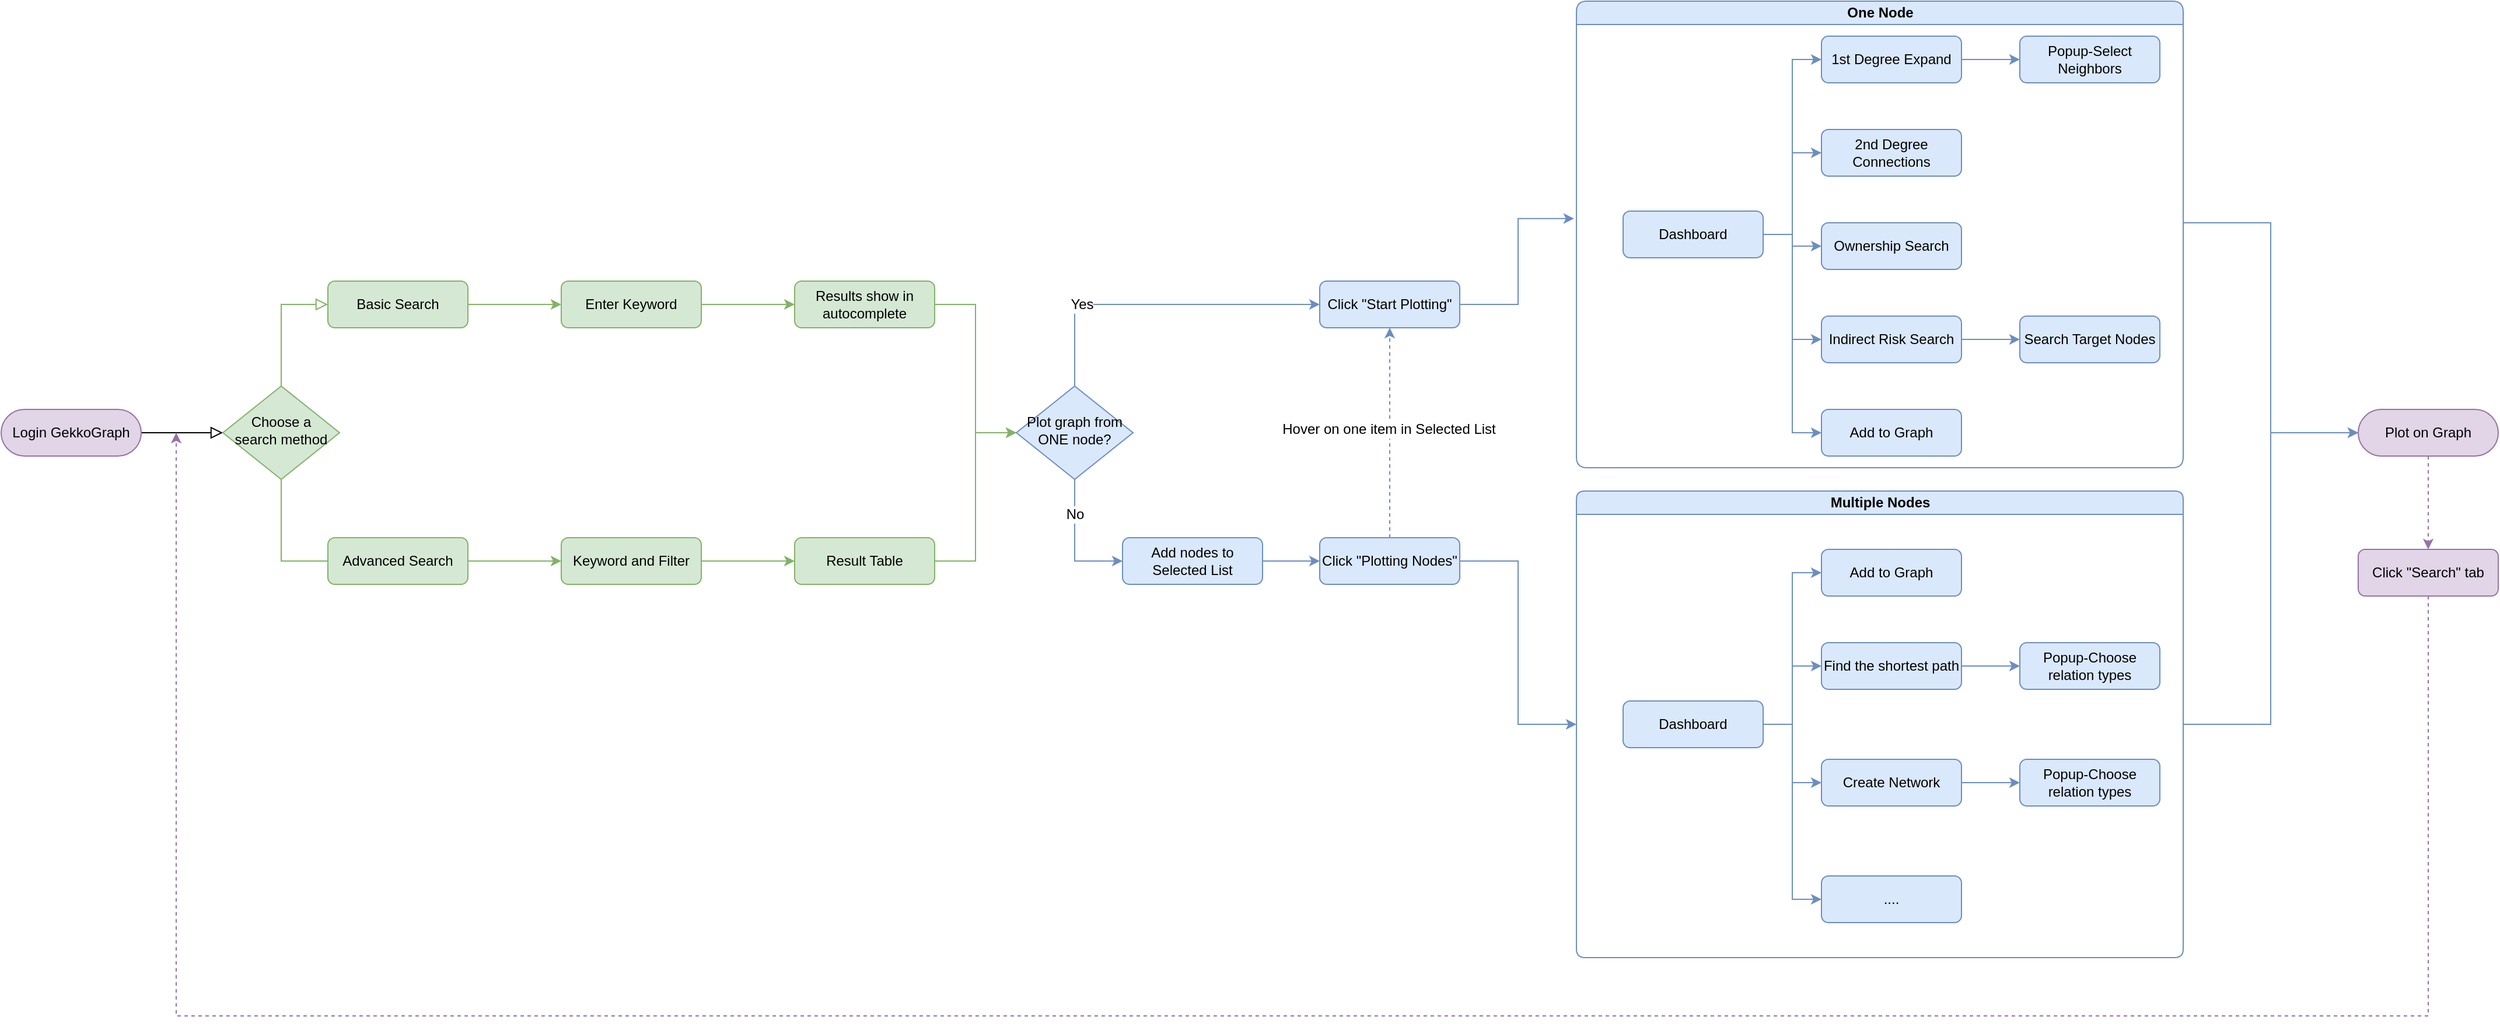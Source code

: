 <mxfile version="14.0.0" type="github">
  <diagram id="C5RBs43oDa-KdzZeNtuy" name="Page-1">
    <mxGraphModel dx="1965" dy="2454" grid="1" gridSize="10" guides="1" tooltips="1" connect="1" arrows="1" fold="1" page="1" pageScale="1" pageWidth="827" pageHeight="1169" math="0" shadow="0">
      <root>
        <mxCell id="WIyWlLk6GJQsqaUBKTNV-0" />
        <mxCell id="WIyWlLk6GJQsqaUBKTNV-1" parent="WIyWlLk6GJQsqaUBKTNV-0" />
        <mxCell id="WIyWlLk6GJQsqaUBKTNV-2" value="" style="rounded=0;html=1;jettySize=auto;orthogonalLoop=1;fontSize=11;endArrow=block;endFill=0;endSize=8;strokeWidth=1;shadow=0;labelBackgroundColor=none;edgeStyle=orthogonalEdgeStyle;" parent="WIyWlLk6GJQsqaUBKTNV-1" source="WIyWlLk6GJQsqaUBKTNV-3" target="WIyWlLk6GJQsqaUBKTNV-6" edge="1">
          <mxGeometry relative="1" as="geometry" />
        </mxCell>
        <mxCell id="WIyWlLk6GJQsqaUBKTNV-3" value="Login GekkoGraph" style="rounded=1;whiteSpace=wrap;html=1;fontSize=12;glass=0;strokeWidth=1;shadow=0;arcSize=50;fillColor=#e1d5e7;strokeColor=#9673a6;" parent="WIyWlLk6GJQsqaUBKTNV-1" vertex="1">
          <mxGeometry x="160" y="-640" width="120" height="40" as="geometry" />
        </mxCell>
        <mxCell id="WIyWlLk6GJQsqaUBKTNV-4" value="" style="rounded=0;html=1;jettySize=auto;orthogonalLoop=1;fontSize=11;endArrow=block;endFill=0;endSize=8;strokeWidth=1;shadow=0;labelBackgroundColor=none;edgeStyle=orthogonalEdgeStyle;entryX=0;entryY=0.5;entryDx=0;entryDy=0;fillColor=#d5e8d4;strokeColor=#82b366;" parent="WIyWlLk6GJQsqaUBKTNV-1" source="WIyWlLk6GJQsqaUBKTNV-6" target="WIyWlLk6GJQsqaUBKTNV-12" edge="1">
          <mxGeometry y="20" relative="1" as="geometry">
            <mxPoint as="offset" />
            <mxPoint x="570.034" y="-569.972" as="targetPoint" />
            <Array as="points">
              <mxPoint x="400" y="-510" />
              <mxPoint x="540" y="-510" />
            </Array>
          </mxGeometry>
        </mxCell>
        <mxCell id="WIyWlLk6GJQsqaUBKTNV-5" value="" style="edgeStyle=orthogonalEdgeStyle;rounded=0;html=1;jettySize=auto;orthogonalLoop=1;fontSize=11;endArrow=block;endFill=0;endSize=8;strokeWidth=1;shadow=0;labelBackgroundColor=none;entryX=0;entryY=0.5;entryDx=0;entryDy=0;fillColor=#d5e8d4;strokeColor=#82b366;" parent="WIyWlLk6GJQsqaUBKTNV-1" source="WIyWlLk6GJQsqaUBKTNV-6" target="WIyWlLk6GJQsqaUBKTNV-7" edge="1">
          <mxGeometry y="10" relative="1" as="geometry">
            <mxPoint as="offset" />
            <Array as="points">
              <mxPoint x="400" y="-730" />
            </Array>
          </mxGeometry>
        </mxCell>
        <mxCell id="WIyWlLk6GJQsqaUBKTNV-6" value="Choose a search method" style="rhombus;whiteSpace=wrap;html=1;shadow=0;fontFamily=Helvetica;fontSize=12;align=center;strokeWidth=1;spacing=6;spacingTop=-4;fillColor=#d5e8d4;strokeColor=#82b366;" parent="WIyWlLk6GJQsqaUBKTNV-1" vertex="1">
          <mxGeometry x="350" y="-660" width="100" height="80" as="geometry" />
        </mxCell>
        <mxCell id="0FU5Pp-i_h0f7p2sPTCY-2" value="" style="edgeStyle=orthogonalEdgeStyle;rounded=0;orthogonalLoop=1;jettySize=auto;html=1;entryX=0;entryY=0.5;entryDx=0;entryDy=0;fillColor=#d5e8d4;strokeColor=#82b366;" parent="WIyWlLk6GJQsqaUBKTNV-1" source="WIyWlLk6GJQsqaUBKTNV-7" target="0FU5Pp-i_h0f7p2sPTCY-3" edge="1">
          <mxGeometry relative="1" as="geometry">
            <mxPoint x="640" y="-730" as="targetPoint" />
          </mxGeometry>
        </mxCell>
        <mxCell id="WIyWlLk6GJQsqaUBKTNV-7" value="Basic Search" style="rounded=1;whiteSpace=wrap;html=1;fontSize=12;glass=0;strokeWidth=1;shadow=0;fillColor=#d5e8d4;strokeColor=#82b366;" parent="WIyWlLk6GJQsqaUBKTNV-1" vertex="1">
          <mxGeometry x="440" y="-750" width="120" height="40" as="geometry" />
        </mxCell>
        <mxCell id="0FU5Pp-i_h0f7p2sPTCY-8" value="" style="edgeStyle=orthogonalEdgeStyle;rounded=0;orthogonalLoop=1;jettySize=auto;html=1;entryX=0;entryY=0.5;entryDx=0;entryDy=0;fillColor=#d5e8d4;strokeColor=#82b366;" parent="WIyWlLk6GJQsqaUBKTNV-1" source="WIyWlLk6GJQsqaUBKTNV-12" target="0FU5Pp-i_h0f7p2sPTCY-9" edge="1">
          <mxGeometry relative="1" as="geometry">
            <mxPoint x="640" y="-510" as="targetPoint" />
          </mxGeometry>
        </mxCell>
        <mxCell id="WIyWlLk6GJQsqaUBKTNV-12" value="Advanced Search" style="rounded=1;whiteSpace=wrap;html=1;fontSize=12;glass=0;strokeWidth=1;shadow=0;fillColor=#d5e8d4;strokeColor=#82b366;" parent="WIyWlLk6GJQsqaUBKTNV-1" vertex="1">
          <mxGeometry x="440" y="-530" width="120" height="40" as="geometry" />
        </mxCell>
        <mxCell id="0FU5Pp-i_h0f7p2sPTCY-5" value="" style="edgeStyle=orthogonalEdgeStyle;rounded=0;orthogonalLoop=1;jettySize=auto;html=1;entryX=0;entryY=0.5;entryDx=0;entryDy=0;fillColor=#d5e8d4;strokeColor=#82b366;" parent="WIyWlLk6GJQsqaUBKTNV-1" source="0FU5Pp-i_h0f7p2sPTCY-3" target="0FU5Pp-i_h0f7p2sPTCY-6" edge="1">
          <mxGeometry relative="1" as="geometry">
            <mxPoint x="840" y="-730" as="targetPoint" />
          </mxGeometry>
        </mxCell>
        <mxCell id="0FU5Pp-i_h0f7p2sPTCY-3" value="Enter Keyword" style="rounded=1;whiteSpace=wrap;html=1;fontSize=12;glass=0;strokeWidth=1;shadow=0;fillColor=#d5e8d4;strokeColor=#82b366;" parent="WIyWlLk6GJQsqaUBKTNV-1" vertex="1">
          <mxGeometry x="640" y="-750" width="120" height="40" as="geometry" />
        </mxCell>
        <mxCell id="0FU5Pp-i_h0f7p2sPTCY-13" style="edgeStyle=orthogonalEdgeStyle;rounded=0;orthogonalLoop=1;jettySize=auto;html=1;entryX=0;entryY=0.5;entryDx=0;entryDy=0;fillColor=#d5e8d4;strokeColor=#82b366;" parent="WIyWlLk6GJQsqaUBKTNV-1" source="0FU5Pp-i_h0f7p2sPTCY-6" target="0FU5Pp-i_h0f7p2sPTCY-12" edge="1">
          <mxGeometry relative="1" as="geometry" />
        </mxCell>
        <mxCell id="0FU5Pp-i_h0f7p2sPTCY-6" value="Results show in autocomplete" style="rounded=1;whiteSpace=wrap;html=1;fontSize=12;glass=0;strokeWidth=1;shadow=0;fillColor=#d5e8d4;strokeColor=#82b366;" parent="WIyWlLk6GJQsqaUBKTNV-1" vertex="1">
          <mxGeometry x="840" y="-750" width="120" height="40" as="geometry" />
        </mxCell>
        <mxCell id="0FU5Pp-i_h0f7p2sPTCY-10" style="edgeStyle=orthogonalEdgeStyle;rounded=0;orthogonalLoop=1;jettySize=auto;html=1;entryX=0;entryY=0.5;entryDx=0;entryDy=0;fillColor=#d5e8d4;strokeColor=#82b366;" parent="WIyWlLk6GJQsqaUBKTNV-1" source="0FU5Pp-i_h0f7p2sPTCY-9" target="0FU5Pp-i_h0f7p2sPTCY-11" edge="1">
          <mxGeometry relative="1" as="geometry">
            <mxPoint x="840" y="-510" as="targetPoint" />
          </mxGeometry>
        </mxCell>
        <mxCell id="0FU5Pp-i_h0f7p2sPTCY-9" value="Keyword and Filter" style="rounded=1;whiteSpace=wrap;html=1;fontSize=12;glass=0;strokeWidth=1;shadow=0;fillColor=#d5e8d4;strokeColor=#82b366;" parent="WIyWlLk6GJQsqaUBKTNV-1" vertex="1">
          <mxGeometry x="640" y="-530" width="120" height="40" as="geometry" />
        </mxCell>
        <mxCell id="0FU5Pp-i_h0f7p2sPTCY-14" style="edgeStyle=orthogonalEdgeStyle;rounded=0;orthogonalLoop=1;jettySize=auto;html=1;entryX=0;entryY=0.5;entryDx=0;entryDy=0;fillColor=#d5e8d4;strokeColor=#82b366;" parent="WIyWlLk6GJQsqaUBKTNV-1" source="0FU5Pp-i_h0f7p2sPTCY-11" target="0FU5Pp-i_h0f7p2sPTCY-12" edge="1">
          <mxGeometry relative="1" as="geometry" />
        </mxCell>
        <mxCell id="0FU5Pp-i_h0f7p2sPTCY-11" value="Result Table" style="rounded=1;whiteSpace=wrap;html=1;fontSize=12;glass=0;strokeWidth=1;shadow=0;fillColor=#d5e8d4;strokeColor=#82b366;" parent="WIyWlLk6GJQsqaUBKTNV-1" vertex="1">
          <mxGeometry x="840" y="-530" width="120" height="40" as="geometry" />
        </mxCell>
        <mxCell id="0FU5Pp-i_h0f7p2sPTCY-16" style="edgeStyle=orthogonalEdgeStyle;rounded=0;orthogonalLoop=1;jettySize=auto;html=1;entryX=0;entryY=0.5;entryDx=0;entryDy=0;fontSize=12;fillColor=#dae8fc;strokeColor=#6c8ebf;" parent="WIyWlLk6GJQsqaUBKTNV-1" source="0FU5Pp-i_h0f7p2sPTCY-12" target="0FU5Pp-i_h0f7p2sPTCY-15" edge="1">
          <mxGeometry relative="1" as="geometry">
            <Array as="points">
              <mxPoint x="1080" y="-620" />
              <mxPoint x="1080" y="-730" />
            </Array>
          </mxGeometry>
        </mxCell>
        <mxCell id="0FU5Pp-i_h0f7p2sPTCY-17" value="Yes" style="edgeLabel;html=1;align=center;verticalAlign=middle;resizable=0;points=[];fontSize=12;" parent="0FU5Pp-i_h0f7p2sPTCY-16" vertex="1" connectable="0">
          <mxGeometry x="-0.457" relative="1" as="geometry">
            <mxPoint as="offset" />
          </mxGeometry>
        </mxCell>
        <mxCell id="0FU5Pp-i_h0f7p2sPTCY-12" value="Plot graph from ONE node?" style="rhombus;whiteSpace=wrap;html=1;shadow=0;fontFamily=Helvetica;fontSize=12;align=center;strokeWidth=1;spacing=6;spacingTop=-4;fillColor=#dae8fc;strokeColor=#6c8ebf;" parent="WIyWlLk6GJQsqaUBKTNV-1" vertex="1">
          <mxGeometry x="1030" y="-660" width="100" height="80" as="geometry" />
        </mxCell>
        <mxCell id="0FU5Pp-i_h0f7p2sPTCY-23" style="edgeStyle=orthogonalEdgeStyle;rounded=0;orthogonalLoop=1;jettySize=auto;html=1;exitX=1;exitY=0.5;exitDx=0;exitDy=0;entryX=-0.004;entryY=0.466;entryDx=0;entryDy=0;entryPerimeter=0;fillColor=#dae8fc;strokeColor=#6c8ebf;" parent="WIyWlLk6GJQsqaUBKTNV-1" source="0FU5Pp-i_h0f7p2sPTCY-15" target="0FU5Pp-i_h0f7p2sPTCY-55" edge="1">
          <mxGeometry relative="1" as="geometry">
            <mxPoint x="1340" y="-730" as="targetPoint" />
          </mxGeometry>
        </mxCell>
        <mxCell id="0FU5Pp-i_h0f7p2sPTCY-15" value="Click &quot;Start Plotting&quot;" style="rounded=1;whiteSpace=wrap;html=1;fontSize=12;glass=0;strokeWidth=1;shadow=0;fillColor=#dae8fc;strokeColor=#6c8ebf;" parent="WIyWlLk6GJQsqaUBKTNV-1" vertex="1">
          <mxGeometry x="1290" y="-750" width="120" height="40" as="geometry" />
        </mxCell>
        <mxCell id="0FU5Pp-i_h0f7p2sPTCY-34" style="edgeStyle=orthogonalEdgeStyle;rounded=0;orthogonalLoop=1;jettySize=auto;html=1;entryX=0;entryY=0.5;entryDx=0;entryDy=0;fontSize=12;fillColor=#dae8fc;strokeColor=#6c8ebf;" parent="WIyWlLk6GJQsqaUBKTNV-1" source="0FU5Pp-i_h0f7p2sPTCY-30" target="0FU5Pp-i_h0f7p2sPTCY-33" edge="1">
          <mxGeometry relative="1" as="geometry" />
        </mxCell>
        <mxCell id="0FU5Pp-i_h0f7p2sPTCY-30" value="Add nodes to Selected List" style="rounded=1;whiteSpace=wrap;html=1;fontSize=12;glass=0;strokeWidth=1;shadow=0;fillColor=#dae8fc;strokeColor=#6c8ebf;" parent="WIyWlLk6GJQsqaUBKTNV-1" vertex="1">
          <mxGeometry x="1121" y="-530" width="120" height="40" as="geometry" />
        </mxCell>
        <mxCell id="0FU5Pp-i_h0f7p2sPTCY-31" style="edgeStyle=orthogonalEdgeStyle;rounded=0;orthogonalLoop=1;jettySize=auto;html=1;exitX=0.5;exitY=1;exitDx=0;exitDy=0;entryX=0;entryY=0.5;entryDx=0;entryDy=0;fontSize=12;fillColor=#dae8fc;strokeColor=#6c8ebf;" parent="WIyWlLk6GJQsqaUBKTNV-1" source="0FU5Pp-i_h0f7p2sPTCY-12" target="0FU5Pp-i_h0f7p2sPTCY-30" edge="1">
          <mxGeometry relative="1" as="geometry">
            <mxPoint x="1080.034" y="-444.972" as="sourcePoint" />
            <mxPoint x="1121" y="-515" as="targetPoint" />
            <Array as="points">
              <mxPoint x="1080" y="-510" />
            </Array>
          </mxGeometry>
        </mxCell>
        <mxCell id="0FU5Pp-i_h0f7p2sPTCY-32" value="No" style="edgeLabel;html=1;align=center;verticalAlign=middle;resizable=0;points=[];fontSize=12;" parent="0FU5Pp-i_h0f7p2sPTCY-31" vertex="1" connectable="0">
          <mxGeometry x="-0.457" relative="1" as="geometry">
            <mxPoint as="offset" />
          </mxGeometry>
        </mxCell>
        <mxCell id="0FU5Pp-i_h0f7p2sPTCY-35" style="edgeStyle=orthogonalEdgeStyle;rounded=0;orthogonalLoop=1;jettySize=auto;html=1;entryX=0.5;entryY=1;entryDx=0;entryDy=0;dashed=1;fontSize=12;fillColor=#dae8fc;strokeColor=#6c8ebf;" parent="WIyWlLk6GJQsqaUBKTNV-1" source="0FU5Pp-i_h0f7p2sPTCY-33" target="0FU5Pp-i_h0f7p2sPTCY-15" edge="1">
          <mxGeometry relative="1" as="geometry">
            <Array as="points">
              <mxPoint x="1350" y="-660" />
              <mxPoint x="1350" y="-660" />
            </Array>
          </mxGeometry>
        </mxCell>
        <mxCell id="0FU5Pp-i_h0f7p2sPTCY-36" value="Hover on one item in Selected List" style="edgeLabel;html=1;align=center;verticalAlign=middle;resizable=0;points=[];fontSize=12;" parent="0FU5Pp-i_h0f7p2sPTCY-35" vertex="1" connectable="0">
          <mxGeometry x="0.035" y="1" relative="1" as="geometry">
            <mxPoint as="offset" />
          </mxGeometry>
        </mxCell>
        <mxCell id="0FU5Pp-i_h0f7p2sPTCY-86" style="edgeStyle=orthogonalEdgeStyle;rounded=0;orthogonalLoop=1;jettySize=auto;html=1;entryX=0;entryY=0.5;entryDx=0;entryDy=0;fillColor=#dae8fc;strokeColor=#6c8ebf;" parent="WIyWlLk6GJQsqaUBKTNV-1" source="0FU5Pp-i_h0f7p2sPTCY-33" target="0FU5Pp-i_h0f7p2sPTCY-74" edge="1">
          <mxGeometry relative="1" as="geometry" />
        </mxCell>
        <mxCell id="0FU5Pp-i_h0f7p2sPTCY-33" value="Click &quot;Plotting Nodes&quot;" style="rounded=1;whiteSpace=wrap;html=1;fontSize=12;glass=0;strokeWidth=1;shadow=0;fillColor=#dae8fc;strokeColor=#6c8ebf;" parent="WIyWlLk6GJQsqaUBKTNV-1" vertex="1">
          <mxGeometry x="1290" y="-530" width="120" height="40" as="geometry" />
        </mxCell>
        <mxCell id="0FU5Pp-i_h0f7p2sPTCY-99" style="edgeStyle=orthogonalEdgeStyle;rounded=0;orthogonalLoop=1;jettySize=auto;html=1;entryX=0;entryY=0.5;entryDx=0;entryDy=0;fillColor=#dae8fc;strokeColor=#6c8ebf;" parent="WIyWlLk6GJQsqaUBKTNV-1" source="0FU5Pp-i_h0f7p2sPTCY-55" target="0FU5Pp-i_h0f7p2sPTCY-94" edge="1">
          <mxGeometry relative="1" as="geometry">
            <Array as="points">
              <mxPoint x="2105" y="-800" />
              <mxPoint x="2105" y="-620" />
            </Array>
          </mxGeometry>
        </mxCell>
        <mxCell id="0FU5Pp-i_h0f7p2sPTCY-55" value="One Node" style="swimlane;html=1;startSize=20;horizontal=1;childLayout=treeLayout;horizontalTree=1;resizable=0;containerType=tree;rounded=1;shadow=0;glass=0;strokeWidth=1;noLabel=0;portConstraintRotation=0;backgroundOutline=0;fillColor=#dae8fc;strokeColor=#6c8ebf;" parent="WIyWlLk6GJQsqaUBKTNV-1" vertex="1">
          <mxGeometry x="1510" y="-990" width="520" height="400" as="geometry">
            <mxRectangle x="1520" y="-190" width="30" height="150" as="alternateBounds" />
          </mxGeometry>
        </mxCell>
        <mxCell id="0FU5Pp-i_h0f7p2sPTCY-63" style="edgeStyle=orthogonalEdgeStyle;rounded=0;orthogonalLoop=1;jettySize=auto;html=1;entryX=0;entryY=0.5;entryDx=0;entryDy=0;fillColor=#dae8fc;strokeColor=#6c8ebf;" parent="0FU5Pp-i_h0f7p2sPTCY-55" source="0FU5Pp-i_h0f7p2sPTCY-61" target="0FU5Pp-i_h0f7p2sPTCY-62" edge="1">
          <mxGeometry relative="1" as="geometry" />
        </mxCell>
        <mxCell id="0FU5Pp-i_h0f7p2sPTCY-61" value="Dashboard" style="rounded=1;whiteSpace=wrap;html=1;fontSize=12;glass=0;strokeWidth=1;shadow=0;fillColor=#dae8fc;strokeColor=#6c8ebf;" parent="0FU5Pp-i_h0f7p2sPTCY-55" vertex="1">
          <mxGeometry x="40" y="180" width="120" height="40" as="geometry" />
        </mxCell>
        <mxCell id="0FU5Pp-i_h0f7p2sPTCY-62" value="1st Degree Expand" style="rounded=1;whiteSpace=wrap;html=1;fontSize=12;glass=0;strokeWidth=1;shadow=0;fillColor=#dae8fc;strokeColor=#6c8ebf;" parent="0FU5Pp-i_h0f7p2sPTCY-55" vertex="1">
          <mxGeometry x="210" y="30" width="120" height="40" as="geometry" />
        </mxCell>
        <mxCell id="0FU5Pp-i_h0f7p2sPTCY-64" value="2nd Degree Connections" style="rounded=1;whiteSpace=wrap;html=1;fontSize=12;glass=0;strokeWidth=1;shadow=0;fillColor=#dae8fc;strokeColor=#6c8ebf;" parent="0FU5Pp-i_h0f7p2sPTCY-55" vertex="1">
          <mxGeometry x="210" y="110" width="120" height="40" as="geometry" />
        </mxCell>
        <mxCell id="0FU5Pp-i_h0f7p2sPTCY-65" style="edgeStyle=orthogonalEdgeStyle;rounded=0;orthogonalLoop=1;jettySize=auto;html=1;entryX=0;entryY=0.5;entryDx=0;entryDy=0;fillColor=#dae8fc;strokeColor=#6c8ebf;" parent="0FU5Pp-i_h0f7p2sPTCY-55" source="0FU5Pp-i_h0f7p2sPTCY-61" target="0FU5Pp-i_h0f7p2sPTCY-64" edge="1">
          <mxGeometry relative="1" as="geometry">
            <mxPoint x="160" y="-576" as="sourcePoint" />
            <mxPoint x="210" y="-576" as="targetPoint" />
          </mxGeometry>
        </mxCell>
        <mxCell id="0FU5Pp-i_h0f7p2sPTCY-66" value="Ownership Search" style="rounded=1;whiteSpace=wrap;html=1;fontSize=12;glass=0;strokeWidth=1;shadow=0;fillColor=#dae8fc;strokeColor=#6c8ebf;" parent="0FU5Pp-i_h0f7p2sPTCY-55" vertex="1">
          <mxGeometry x="210" y="190" width="120" height="40" as="geometry" />
        </mxCell>
        <mxCell id="0FU5Pp-i_h0f7p2sPTCY-67" style="edgeStyle=orthogonalEdgeStyle;rounded=0;orthogonalLoop=1;jettySize=auto;html=1;entryX=0;entryY=0.5;entryDx=0;entryDy=0;fillColor=#dae8fc;strokeColor=#6c8ebf;" parent="0FU5Pp-i_h0f7p2sPTCY-55" source="0FU5Pp-i_h0f7p2sPTCY-61" target="0FU5Pp-i_h0f7p2sPTCY-66" edge="1">
          <mxGeometry relative="1" as="geometry">
            <mxPoint x="160" y="-536" as="sourcePoint" />
            <mxPoint x="210" y="-496" as="targetPoint" />
          </mxGeometry>
        </mxCell>
        <mxCell id="0FU5Pp-i_h0f7p2sPTCY-68" value="Indirect Risk Search" style="rounded=1;whiteSpace=wrap;html=1;fontSize=12;glass=0;strokeWidth=1;shadow=0;fillColor=#dae8fc;strokeColor=#6c8ebf;" parent="0FU5Pp-i_h0f7p2sPTCY-55" vertex="1">
          <mxGeometry x="210" y="270" width="120" height="40" as="geometry" />
        </mxCell>
        <mxCell id="0FU5Pp-i_h0f7p2sPTCY-69" style="edgeStyle=orthogonalEdgeStyle;rounded=0;orthogonalLoop=1;jettySize=auto;html=1;entryX=0;entryY=0.5;entryDx=0;entryDy=0;fillColor=#dae8fc;strokeColor=#6c8ebf;" parent="0FU5Pp-i_h0f7p2sPTCY-55" source="0FU5Pp-i_h0f7p2sPTCY-61" target="0FU5Pp-i_h0f7p2sPTCY-68" edge="1">
          <mxGeometry relative="1" as="geometry">
            <mxPoint x="160" y="-456" as="sourcePoint" />
            <mxPoint x="210" y="-376" as="targetPoint" />
          </mxGeometry>
        </mxCell>
        <mxCell id="0FU5Pp-i_h0f7p2sPTCY-72" style="edgeStyle=orthogonalEdgeStyle;rounded=0;orthogonalLoop=1;jettySize=auto;html=1;entryX=0;entryY=0.5;entryDx=0;entryDy=0;fillColor=#dae8fc;strokeColor=#6c8ebf;" parent="0FU5Pp-i_h0f7p2sPTCY-55" source="0FU5Pp-i_h0f7p2sPTCY-62" target="0FU5Pp-i_h0f7p2sPTCY-73" edge="1">
          <mxGeometry relative="1" as="geometry">
            <mxPoint x="1530" y="-446" as="sourcePoint" />
          </mxGeometry>
        </mxCell>
        <mxCell id="0FU5Pp-i_h0f7p2sPTCY-73" value="Popup-Select Neighbors" style="rounded=1;whiteSpace=wrap;html=1;fontSize=12;glass=0;strokeWidth=1;shadow=0;fillColor=#dae8fc;strokeColor=#6c8ebf;" parent="0FU5Pp-i_h0f7p2sPTCY-55" vertex="1">
          <mxGeometry x="380" y="30" width="120" height="40" as="geometry" />
        </mxCell>
        <mxCell id="0FU5Pp-i_h0f7p2sPTCY-92" style="edgeStyle=orthogonalEdgeStyle;rounded=0;orthogonalLoop=1;jettySize=auto;html=1;entryX=0;entryY=0.5;entryDx=0;entryDy=0;fillColor=#dae8fc;strokeColor=#6c8ebf;" parent="0FU5Pp-i_h0f7p2sPTCY-55" source="0FU5Pp-i_h0f7p2sPTCY-68" target="0FU5Pp-i_h0f7p2sPTCY-93" edge="1">
          <mxGeometry relative="1" as="geometry">
            <mxPoint x="1670" y="-110" as="sourcePoint" />
            <mxPoint x="210" y="-376" as="targetPoint" />
          </mxGeometry>
        </mxCell>
        <mxCell id="0FU5Pp-i_h0f7p2sPTCY-93" value="Search Target Nodes" style="rounded=1;whiteSpace=wrap;html=1;fontSize=12;glass=0;strokeWidth=1;shadow=0;fillColor=#dae8fc;strokeColor=#6c8ebf;" parent="0FU5Pp-i_h0f7p2sPTCY-55" vertex="1">
          <mxGeometry x="380" y="270" width="120" height="40" as="geometry" />
        </mxCell>
        <mxCell id="0FU5Pp-i_h0f7p2sPTCY-119" style="edgeStyle=orthogonalEdgeStyle;rounded=0;orthogonalLoop=1;jettySize=auto;html=1;entryX=0;entryY=0.5;entryDx=0;entryDy=0;fillColor=#dae8fc;strokeColor=#6c8ebf;" parent="0FU5Pp-i_h0f7p2sPTCY-55" source="0FU5Pp-i_h0f7p2sPTCY-61" target="0FU5Pp-i_h0f7p2sPTCY-120" edge="1">
          <mxGeometry relative="1" as="geometry">
            <mxPoint x="1670" y="-830" as="sourcePoint" />
            <mxPoint x="210" y="-376" as="targetPoint" />
          </mxGeometry>
        </mxCell>
        <mxCell id="0FU5Pp-i_h0f7p2sPTCY-120" value="Add to Graph" style="rounded=1;whiteSpace=wrap;html=1;fontSize=12;glass=0;strokeWidth=1;shadow=0;fillColor=#dae8fc;strokeColor=#6c8ebf;" parent="0FU5Pp-i_h0f7p2sPTCY-55" vertex="1">
          <mxGeometry x="210" y="350" width="120" height="40" as="geometry" />
        </mxCell>
        <mxCell id="0FU5Pp-i_h0f7p2sPTCY-100" style="edgeStyle=orthogonalEdgeStyle;rounded=0;orthogonalLoop=1;jettySize=auto;html=1;entryX=0;entryY=0.5;entryDx=0;entryDy=0;fillColor=#dae8fc;strokeColor=#6c8ebf;" parent="WIyWlLk6GJQsqaUBKTNV-1" source="0FU5Pp-i_h0f7p2sPTCY-74" target="0FU5Pp-i_h0f7p2sPTCY-94" edge="1">
          <mxGeometry relative="1" as="geometry" />
        </mxCell>
        <mxCell id="0FU5Pp-i_h0f7p2sPTCY-74" value="Multiple Nodes" style="swimlane;html=1;startSize=20;horizontal=1;childLayout=treeLayout;horizontalTree=1;resizable=0;containerType=tree;rounded=1;shadow=0;glass=0;strokeWidth=1;arcSize=12;fillColor=#dae8fc;strokeColor=#6c8ebf;" parent="WIyWlLk6GJQsqaUBKTNV-1" vertex="1">
          <mxGeometry x="1510" y="-570" width="520" height="400" as="geometry">
            <mxRectangle x="1520" y="-190" width="30" height="150" as="alternateBounds" />
          </mxGeometry>
        </mxCell>
        <mxCell id="0FU5Pp-i_h0f7p2sPTCY-75" style="edgeStyle=orthogonalEdgeStyle;rounded=0;orthogonalLoop=1;jettySize=auto;html=1;entryX=0;entryY=0.5;entryDx=0;entryDy=0;fillColor=#dae8fc;strokeColor=#6c8ebf;" parent="0FU5Pp-i_h0f7p2sPTCY-74" source="0FU5Pp-i_h0f7p2sPTCY-76" target="0FU5Pp-i_h0f7p2sPTCY-77" edge="1">
          <mxGeometry relative="1" as="geometry" />
        </mxCell>
        <mxCell id="0FU5Pp-i_h0f7p2sPTCY-121" style="edgeStyle=orthogonalEdgeStyle;rounded=0;orthogonalLoop=1;jettySize=auto;html=1;entryX=0;entryY=0.5;entryDx=0;entryDy=0;fillColor=#dae8fc;strokeColor=#6c8ebf;" parent="0FU5Pp-i_h0f7p2sPTCY-74" source="0FU5Pp-i_h0f7p2sPTCY-76" target="0FU5Pp-i_h0f7p2sPTCY-82" edge="1">
          <mxGeometry relative="1" as="geometry" />
        </mxCell>
        <mxCell id="0FU5Pp-i_h0f7p2sPTCY-76" value="Dashboard" style="rounded=1;whiteSpace=wrap;html=1;fontSize=12;glass=0;strokeWidth=1;shadow=0;fillColor=#dae8fc;strokeColor=#6c8ebf;" parent="0FU5Pp-i_h0f7p2sPTCY-74" vertex="1">
          <mxGeometry x="40" y="180" width="120" height="40" as="geometry" />
        </mxCell>
        <mxCell id="0FU5Pp-i_h0f7p2sPTCY-77" value="Add to Graph" style="rounded=1;whiteSpace=wrap;html=1;fontSize=12;glass=0;strokeWidth=1;shadow=0;fillColor=#dae8fc;strokeColor=#6c8ebf;" parent="0FU5Pp-i_h0f7p2sPTCY-74" vertex="1">
          <mxGeometry x="210" y="50" width="120" height="40" as="geometry" />
        </mxCell>
        <mxCell id="0FU5Pp-i_h0f7p2sPTCY-80" value="Find the shortest path" style="rounded=1;whiteSpace=wrap;html=1;fontSize=12;glass=0;strokeWidth=1;shadow=0;fillColor=#dae8fc;strokeColor=#6c8ebf;" parent="0FU5Pp-i_h0f7p2sPTCY-74" vertex="1">
          <mxGeometry x="210" y="130" width="120" height="40" as="geometry" />
        </mxCell>
        <mxCell id="0FU5Pp-i_h0f7p2sPTCY-81" style="edgeStyle=orthogonalEdgeStyle;rounded=0;orthogonalLoop=1;jettySize=auto;html=1;entryX=0;entryY=0.5;entryDx=0;entryDy=0;fillColor=#dae8fc;strokeColor=#6c8ebf;" parent="0FU5Pp-i_h0f7p2sPTCY-74" source="0FU5Pp-i_h0f7p2sPTCY-76" target="0FU5Pp-i_h0f7p2sPTCY-80" edge="1">
          <mxGeometry relative="1" as="geometry">
            <mxPoint x="160" y="-200" as="sourcePoint" />
            <mxPoint x="210" y="-160" as="targetPoint" />
          </mxGeometry>
        </mxCell>
        <mxCell id="0FU5Pp-i_h0f7p2sPTCY-82" value="Create Network" style="rounded=1;whiteSpace=wrap;html=1;fontSize=12;glass=0;strokeWidth=1;shadow=0;fillColor=#dae8fc;strokeColor=#6c8ebf;" parent="0FU5Pp-i_h0f7p2sPTCY-74" vertex="1">
          <mxGeometry x="210" y="230" width="120" height="40" as="geometry" />
        </mxCell>
        <mxCell id="0FU5Pp-i_h0f7p2sPTCY-95" style="edgeStyle=orthogonalEdgeStyle;rounded=0;orthogonalLoop=1;jettySize=auto;html=1;entryX=0;entryY=0.5;entryDx=0;entryDy=0;fillColor=#dae8fc;strokeColor=#6c8ebf;" parent="0FU5Pp-i_h0f7p2sPTCY-74" source="0FU5Pp-i_h0f7p2sPTCY-80" target="0FU5Pp-i_h0f7p2sPTCY-96" edge="1">
          <mxGeometry relative="1" as="geometry">
            <mxPoint x="1670" y="-424" as="sourcePoint" />
            <mxPoint x="210" y="-160" as="targetPoint" />
          </mxGeometry>
        </mxCell>
        <mxCell id="0FU5Pp-i_h0f7p2sPTCY-96" value="Popup-Choose relation types" style="rounded=1;whiteSpace=wrap;html=1;fontSize=12;glass=0;strokeWidth=1;shadow=0;fillColor=#dae8fc;strokeColor=#6c8ebf;" parent="0FU5Pp-i_h0f7p2sPTCY-74" vertex="1">
          <mxGeometry x="380" y="130" width="120" height="40" as="geometry" />
        </mxCell>
        <mxCell id="0FU5Pp-i_h0f7p2sPTCY-97" style="edgeStyle=orthogonalEdgeStyle;rounded=0;orthogonalLoop=1;jettySize=auto;html=1;entryX=0;entryY=0.5;entryDx=0;entryDy=0;fillColor=#dae8fc;strokeColor=#6c8ebf;" parent="0FU5Pp-i_h0f7p2sPTCY-74" source="0FU5Pp-i_h0f7p2sPTCY-82" target="0FU5Pp-i_h0f7p2sPTCY-98" edge="1">
          <mxGeometry relative="1" as="geometry">
            <mxPoint x="1670" y="-424" as="sourcePoint" />
            <mxPoint x="210" y="-40" as="targetPoint" />
          </mxGeometry>
        </mxCell>
        <mxCell id="0FU5Pp-i_h0f7p2sPTCY-98" value="Popup-Choose relation types" style="rounded=1;whiteSpace=wrap;html=1;fontSize=12;glass=0;strokeWidth=1;shadow=0;fillColor=#dae8fc;strokeColor=#6c8ebf;" parent="0FU5Pp-i_h0f7p2sPTCY-74" vertex="1">
          <mxGeometry x="380" y="230" width="120" height="40" as="geometry" />
        </mxCell>
        <mxCell id="0FU5Pp-i_h0f7p2sPTCY-109" style="edgeStyle=orthogonalEdgeStyle;rounded=0;orthogonalLoop=1;jettySize=auto;html=1;entryX=0;entryY=0.5;entryDx=0;entryDy=0;fillColor=#dae8fc;strokeColor=#6c8ebf;" parent="0FU5Pp-i_h0f7p2sPTCY-74" source="0FU5Pp-i_h0f7p2sPTCY-76" target="0FU5Pp-i_h0f7p2sPTCY-110" edge="1">
          <mxGeometry relative="1" as="geometry">
            <mxPoint x="1670" y="-424" as="sourcePoint" />
            <mxPoint x="210" y="-40" as="targetPoint" />
          </mxGeometry>
        </mxCell>
        <mxCell id="0FU5Pp-i_h0f7p2sPTCY-110" value="...." style="rounded=1;whiteSpace=wrap;html=1;fontSize=12;glass=0;strokeWidth=1;shadow=0;fillColor=#dae8fc;strokeColor=#6c8ebf;" parent="0FU5Pp-i_h0f7p2sPTCY-74" vertex="1">
          <mxGeometry x="210" y="330" width="120" height="40" as="geometry" />
        </mxCell>
        <mxCell id="0FU5Pp-i_h0f7p2sPTCY-102" value="" style="edgeStyle=orthogonalEdgeStyle;rounded=0;orthogonalLoop=1;jettySize=auto;html=1;dashed=1;fillColor=#e1d5e7;strokeColor=#9673a6;" parent="WIyWlLk6GJQsqaUBKTNV-1" source="0FU5Pp-i_h0f7p2sPTCY-94" edge="1">
          <mxGeometry relative="1" as="geometry">
            <mxPoint x="2240" y="-520" as="targetPoint" />
          </mxGeometry>
        </mxCell>
        <mxCell id="0FU5Pp-i_h0f7p2sPTCY-94" value="Plot on Graph" style="rounded=1;whiteSpace=wrap;html=1;fontSize=12;glass=0;strokeWidth=1;shadow=0;arcSize=50;fillColor=#e1d5e7;strokeColor=#9673a6;" parent="WIyWlLk6GJQsqaUBKTNV-1" vertex="1">
          <mxGeometry x="2180" y="-640" width="120" height="40" as="geometry" />
        </mxCell>
        <mxCell id="0FU5Pp-i_h0f7p2sPTCY-106" style="edgeStyle=orthogonalEdgeStyle;rounded=0;orthogonalLoop=1;jettySize=auto;html=1;dashed=1;fillColor=#e1d5e7;strokeColor=#9673a6;" parent="WIyWlLk6GJQsqaUBKTNV-1" source="0FU5Pp-i_h0f7p2sPTCY-105" edge="1">
          <mxGeometry relative="1" as="geometry">
            <mxPoint x="310" y="-620" as="targetPoint" />
            <Array as="points">
              <mxPoint x="2240" y="-120" />
              <mxPoint x="310" y="-120" />
            </Array>
          </mxGeometry>
        </mxCell>
        <mxCell id="0FU5Pp-i_h0f7p2sPTCY-105" value="Click &quot;Search&quot; tab" style="rounded=1;whiteSpace=wrap;html=1;fontSize=12;glass=0;strokeWidth=1;shadow=0;fillColor=#e1d5e7;strokeColor=#9673a6;" parent="WIyWlLk6GJQsqaUBKTNV-1" vertex="1">
          <mxGeometry x="2180" y="-520" width="120" height="40" as="geometry" />
        </mxCell>
      </root>
    </mxGraphModel>
  </diagram>
</mxfile>
